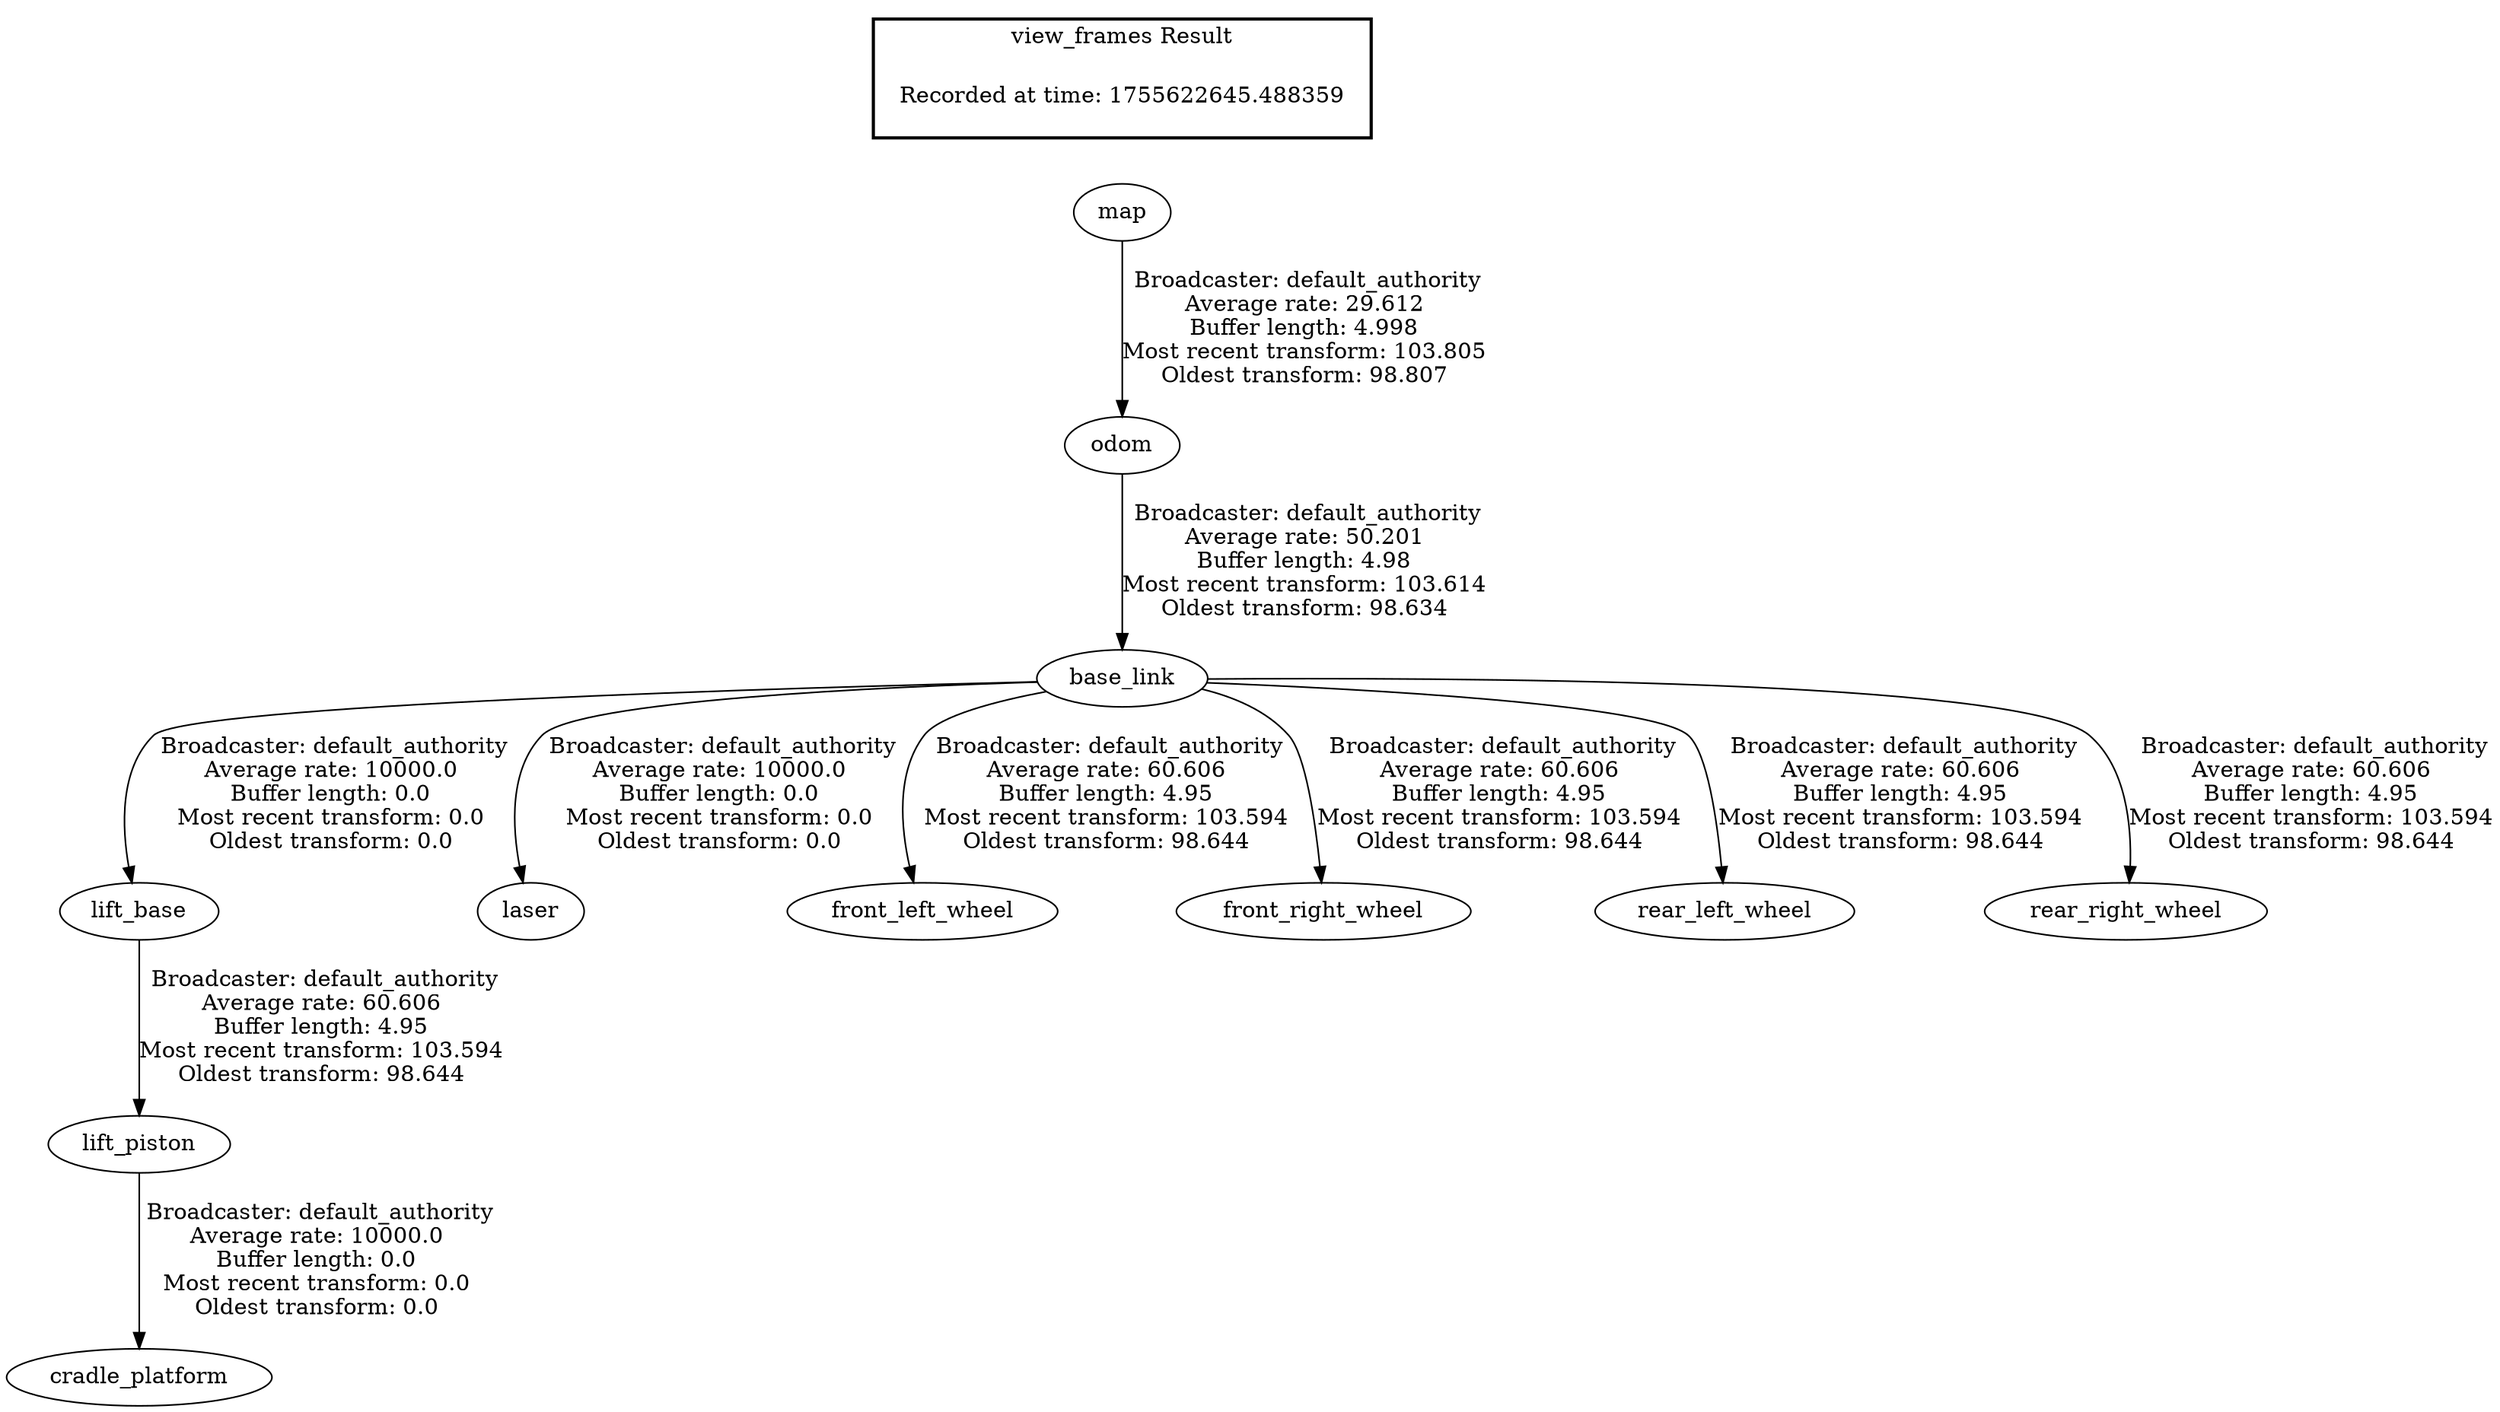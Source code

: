 digraph G {
"map" -> "odom"[label=" Broadcaster: default_authority\nAverage rate: 29.612\nBuffer length: 4.998\nMost recent transform: 103.805\nOldest transform: 98.807\n"];
"lift_piston" -> "cradle_platform"[label=" Broadcaster: default_authority\nAverage rate: 10000.0\nBuffer length: 0.0\nMost recent transform: 0.0\nOldest transform: 0.0\n"];
"lift_base" -> "lift_piston"[label=" Broadcaster: default_authority\nAverage rate: 60.606\nBuffer length: 4.95\nMost recent transform: 103.594\nOldest transform: 98.644\n"];
"base_link" -> "laser"[label=" Broadcaster: default_authority\nAverage rate: 10000.0\nBuffer length: 0.0\nMost recent transform: 0.0\nOldest transform: 0.0\n"];
"odom" -> "base_link"[label=" Broadcaster: default_authority\nAverage rate: 50.201\nBuffer length: 4.98\nMost recent transform: 103.614\nOldest transform: 98.634\n"];
"base_link" -> "lift_base"[label=" Broadcaster: default_authority\nAverage rate: 10000.0\nBuffer length: 0.0\nMost recent transform: 0.0\nOldest transform: 0.0\n"];
"base_link" -> "front_left_wheel"[label=" Broadcaster: default_authority\nAverage rate: 60.606\nBuffer length: 4.95\nMost recent transform: 103.594\nOldest transform: 98.644\n"];
"base_link" -> "front_right_wheel"[label=" Broadcaster: default_authority\nAverage rate: 60.606\nBuffer length: 4.95\nMost recent transform: 103.594\nOldest transform: 98.644\n"];
"base_link" -> "rear_left_wheel"[label=" Broadcaster: default_authority\nAverage rate: 60.606\nBuffer length: 4.95\nMost recent transform: 103.594\nOldest transform: 98.644\n"];
"base_link" -> "rear_right_wheel"[label=" Broadcaster: default_authority\nAverage rate: 60.606\nBuffer length: 4.95\nMost recent transform: 103.594\nOldest transform: 98.644\n"];
edge [style=invis];
 subgraph cluster_legend { style=bold; color=black; label ="view_frames Result";
"Recorded at time: 1755622645.488359"[ shape=plaintext ] ;
}->"map";
}